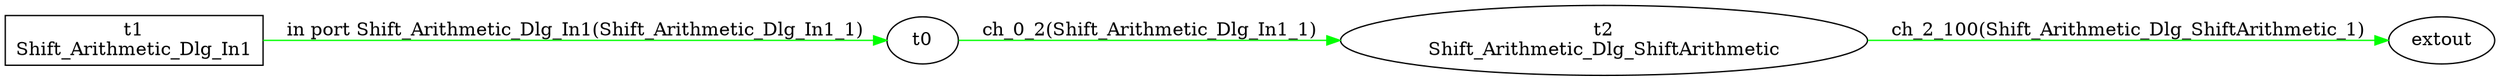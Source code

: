 digraph csp {
	graph [rankdir=LR];
	Shift_Arithmetic_Dlg_ShiftArithmetic	 [label="t2\nShift_Arithmetic_Dlg_ShiftArithmetic"];
	t0 -> Shift_Arithmetic_Dlg_ShiftArithmetic	 [color=green,
		label="ch_0_2(Shift_Arithmetic_Dlg_In1_1)"];
	extout	 [label=extout];
	Shift_Arithmetic_Dlg_In1	 [label="t1\nShift_Arithmetic_Dlg_In1",
		shape=box];
	Shift_Arithmetic_Dlg_In1 -> t0	 [color=green,
		label="in port Shift_Arithmetic_Dlg_In1(Shift_Arithmetic_Dlg_In1_1)"];
	Shift_Arithmetic_Dlg_ShiftArithmetic -> extout	 [color=green,
		label="ch_2_100(Shift_Arithmetic_Dlg_ShiftArithmetic_1)"];
}

